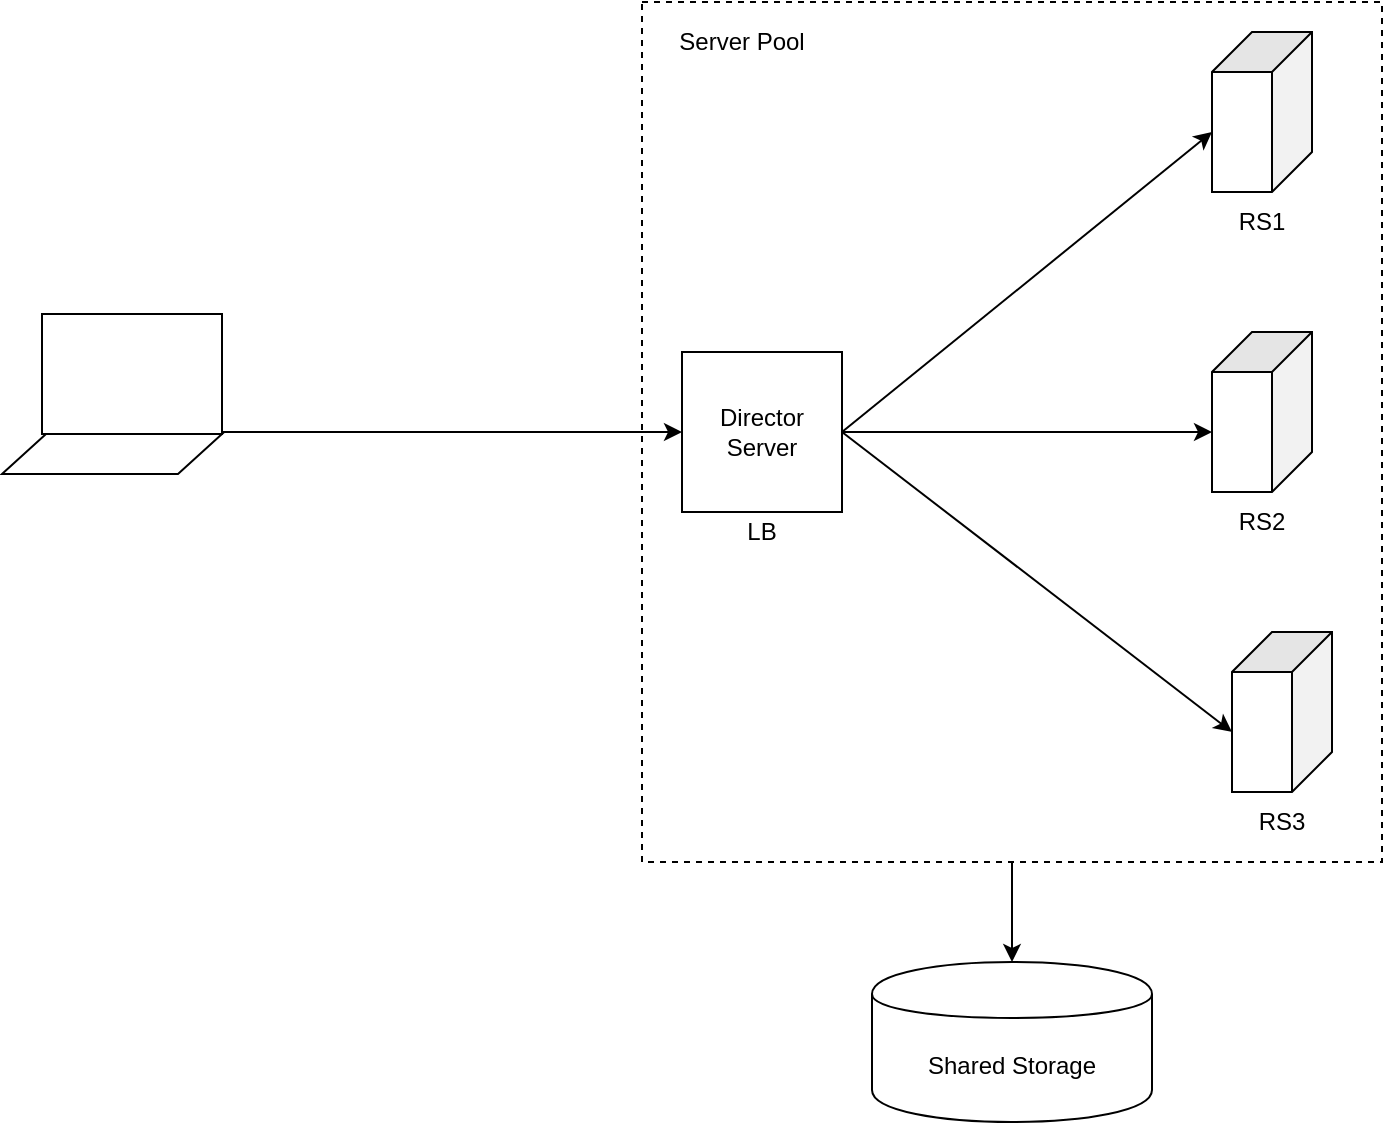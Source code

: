 <mxfile version="12.4.7" type="github">
  <diagram id="fQ0tpxYxzntRypLSKaCK" name="Page-1">
    <mxGraphModel dx="1929" dy="582" grid="1" gridSize="10" guides="1" tooltips="1" connect="1" arrows="1" fold="1" page="1" pageScale="1" pageWidth="827" pageHeight="1169" math="0" shadow="0">
      <root>
        <mxCell id="0"/>
        <mxCell id="1" parent="0"/>
        <mxCell id="0HKvY1qHdafvXrGgFuwy-4" value="" style="edgeStyle=orthogonalEdgeStyle;rounded=0;orthogonalLoop=1;jettySize=auto;html=1;" edge="1" parent="1" source="0HKvY1qHdafvXrGgFuwy-1" target="0HKvY1qHdafvXrGgFuwy-3">
          <mxGeometry relative="1" as="geometry"/>
        </mxCell>
        <mxCell id="0HKvY1qHdafvXrGgFuwy-1" value="" style="rounded=0;whiteSpace=wrap;html=1;dashed=1;" vertex="1" parent="1">
          <mxGeometry x="310" y="70" width="370" height="430" as="geometry"/>
        </mxCell>
        <mxCell id="ntUbtXpExg5YZEW9Ewyy-10" style="rounded=0;orthogonalLoop=1;jettySize=auto;html=1;exitX=1;exitY=0.5;exitDx=0;exitDy=0;entryX=0;entryY=0;entryDx=50;entryDy=50;entryPerimeter=0;" parent="1" source="ntUbtXpExg5YZEW9Ewyy-1" target="ntUbtXpExg5YZEW9Ewyy-2" edge="1">
          <mxGeometry relative="1" as="geometry"/>
        </mxCell>
        <mxCell id="ntUbtXpExg5YZEW9Ewyy-11" style="edgeStyle=none;rounded=0;orthogonalLoop=1;jettySize=auto;html=1;exitX=1;exitY=0.5;exitDx=0;exitDy=0;entryX=0;entryY=0;entryDx=50;entryDy=50;entryPerimeter=0;" parent="1" source="ntUbtXpExg5YZEW9Ewyy-1" target="ntUbtXpExg5YZEW9Ewyy-3" edge="1">
          <mxGeometry relative="1" as="geometry"/>
        </mxCell>
        <mxCell id="ntUbtXpExg5YZEW9Ewyy-12" style="edgeStyle=none;rounded=0;orthogonalLoop=1;jettySize=auto;html=1;exitX=1;exitY=0.5;exitDx=0;exitDy=0;entryX=0;entryY=0;entryDx=50;entryDy=50;entryPerimeter=0;" parent="1" source="ntUbtXpExg5YZEW9Ewyy-1" target="ntUbtXpExg5YZEW9Ewyy-4" edge="1">
          <mxGeometry relative="1" as="geometry"/>
        </mxCell>
        <mxCell id="ntUbtXpExg5YZEW9Ewyy-1" value="Director&lt;br&gt;Server" style="whiteSpace=wrap;html=1;aspect=fixed;" parent="1" vertex="1">
          <mxGeometry x="330" y="245" width="80" height="80" as="geometry"/>
        </mxCell>
        <mxCell id="ntUbtXpExg5YZEW9Ewyy-2" value="" style="shape=cube;whiteSpace=wrap;html=1;boundedLbl=1;backgroundOutline=1;darkOpacity=0.05;darkOpacity2=0.1;rotation=90;" parent="1" vertex="1">
          <mxGeometry x="580" y="100" width="80" height="50" as="geometry"/>
        </mxCell>
        <mxCell id="ntUbtXpExg5YZEW9Ewyy-3" value="" style="shape=cube;whiteSpace=wrap;html=1;boundedLbl=1;backgroundOutline=1;darkOpacity=0.05;darkOpacity2=0.1;rotation=90;" parent="1" vertex="1">
          <mxGeometry x="580" y="250" width="80" height="50" as="geometry"/>
        </mxCell>
        <mxCell id="ntUbtXpExg5YZEW9Ewyy-4" value="" style="shape=cube;whiteSpace=wrap;html=1;boundedLbl=1;backgroundOutline=1;darkOpacity=0.05;darkOpacity2=0.1;rotation=90;" parent="1" vertex="1">
          <mxGeometry x="590" y="400" width="80" height="50" as="geometry"/>
        </mxCell>
        <mxCell id="ntUbtXpExg5YZEW9Ewyy-7" value="RS1" style="text;html=1;strokeColor=none;fillColor=none;align=center;verticalAlign=middle;whiteSpace=wrap;rounded=0;" parent="1" vertex="1">
          <mxGeometry x="600" y="170" width="40" height="20" as="geometry"/>
        </mxCell>
        <mxCell id="ntUbtXpExg5YZEW9Ewyy-8" value="RS2" style="text;html=1;strokeColor=none;fillColor=none;align=center;verticalAlign=middle;whiteSpace=wrap;rounded=0;" parent="1" vertex="1">
          <mxGeometry x="600" y="320" width="40" height="20" as="geometry"/>
        </mxCell>
        <mxCell id="ntUbtXpExg5YZEW9Ewyy-9" value="RS3" style="text;html=1;strokeColor=none;fillColor=none;align=center;verticalAlign=middle;whiteSpace=wrap;rounded=0;" parent="1" vertex="1">
          <mxGeometry x="610" y="470" width="40" height="20" as="geometry"/>
        </mxCell>
        <mxCell id="0HKvY1qHdafvXrGgFuwy-2" value="Server Pool" style="text;html=1;strokeColor=none;fillColor=none;align=center;verticalAlign=middle;whiteSpace=wrap;rounded=0;" vertex="1" parent="1">
          <mxGeometry x="320" y="80" width="80" height="20" as="geometry"/>
        </mxCell>
        <mxCell id="0HKvY1qHdafvXrGgFuwy-3" value="Shared Storage" style="shape=cylinder;whiteSpace=wrap;html=1;boundedLbl=1;backgroundOutline=1;" vertex="1" parent="1">
          <mxGeometry x="425" y="550" width="140" height="80" as="geometry"/>
        </mxCell>
        <mxCell id="0HKvY1qHdafvXrGgFuwy-8" value="" style="edgeStyle=orthogonalEdgeStyle;rounded=0;orthogonalLoop=1;jettySize=auto;html=1;entryX=0;entryY=0.5;entryDx=0;entryDy=0;exitX=1;exitY=1;exitDx=0;exitDy=0;" edge="1" parent="1" source="0HKvY1qHdafvXrGgFuwy-5" target="ntUbtXpExg5YZEW9Ewyy-1">
          <mxGeometry relative="1" as="geometry">
            <mxPoint x="130" y="275" as="targetPoint"/>
            <Array as="points">
              <mxPoint x="50" y="285"/>
            </Array>
          </mxGeometry>
        </mxCell>
        <mxCell id="0HKvY1qHdafvXrGgFuwy-5" value="" style="rounded=0;whiteSpace=wrap;html=1;" vertex="1" parent="1">
          <mxGeometry x="10" y="226" width="90" height="60" as="geometry"/>
        </mxCell>
        <mxCell id="0HKvY1qHdafvXrGgFuwy-6" value="" style="shape=parallelogram;perimeter=parallelogramPerimeter;whiteSpace=wrap;html=1;" vertex="1" parent="1">
          <mxGeometry x="-10" y="286" width="110" height="20" as="geometry"/>
        </mxCell>
        <mxCell id="0HKvY1qHdafvXrGgFuwy-9" value="LB" style="text;html=1;strokeColor=none;fillColor=none;align=center;verticalAlign=middle;whiteSpace=wrap;rounded=0;dashed=1;" vertex="1" parent="1">
          <mxGeometry x="350" y="325" width="40" height="20" as="geometry"/>
        </mxCell>
      </root>
    </mxGraphModel>
  </diagram>
</mxfile>
